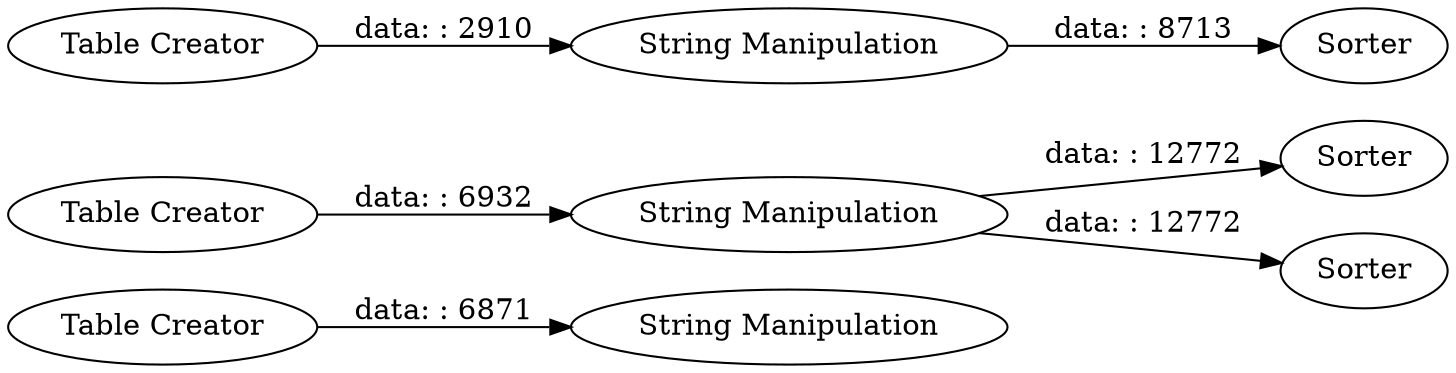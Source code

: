 digraph {
	"-4106325127394838890_13" [label="String Manipulation"]
	"-4106325127394838890_6" [label=Sorter]
	"-4106325127394838890_2" [label="String Manipulation"]
	"-4106325127394838890_14" [label="Table Creator"]
	"-4106325127394838890_5" [label=Sorter]
	"-4106325127394838890_4" [label="String Manipulation"]
	"-4106325127394838890_3" [label="Table Creator"]
	"-4106325127394838890_1" [label="Table Creator"]
	"-4106325127394838890_7" [label=Sorter]
	"-4106325127394838890_2" -> "-4106325127394838890_6" [label="data: : 12772"]
	"-4106325127394838890_14" -> "-4106325127394838890_13" [label="data: : 6871"]
	"-4106325127394838890_1" -> "-4106325127394838890_2" [label="data: : 6932"]
	"-4106325127394838890_3" -> "-4106325127394838890_4" [label="data: : 2910"]
	"-4106325127394838890_2" -> "-4106325127394838890_7" [label="data: : 12772"]
	"-4106325127394838890_4" -> "-4106325127394838890_5" [label="data: : 8713"]
	rankdir=LR
}
